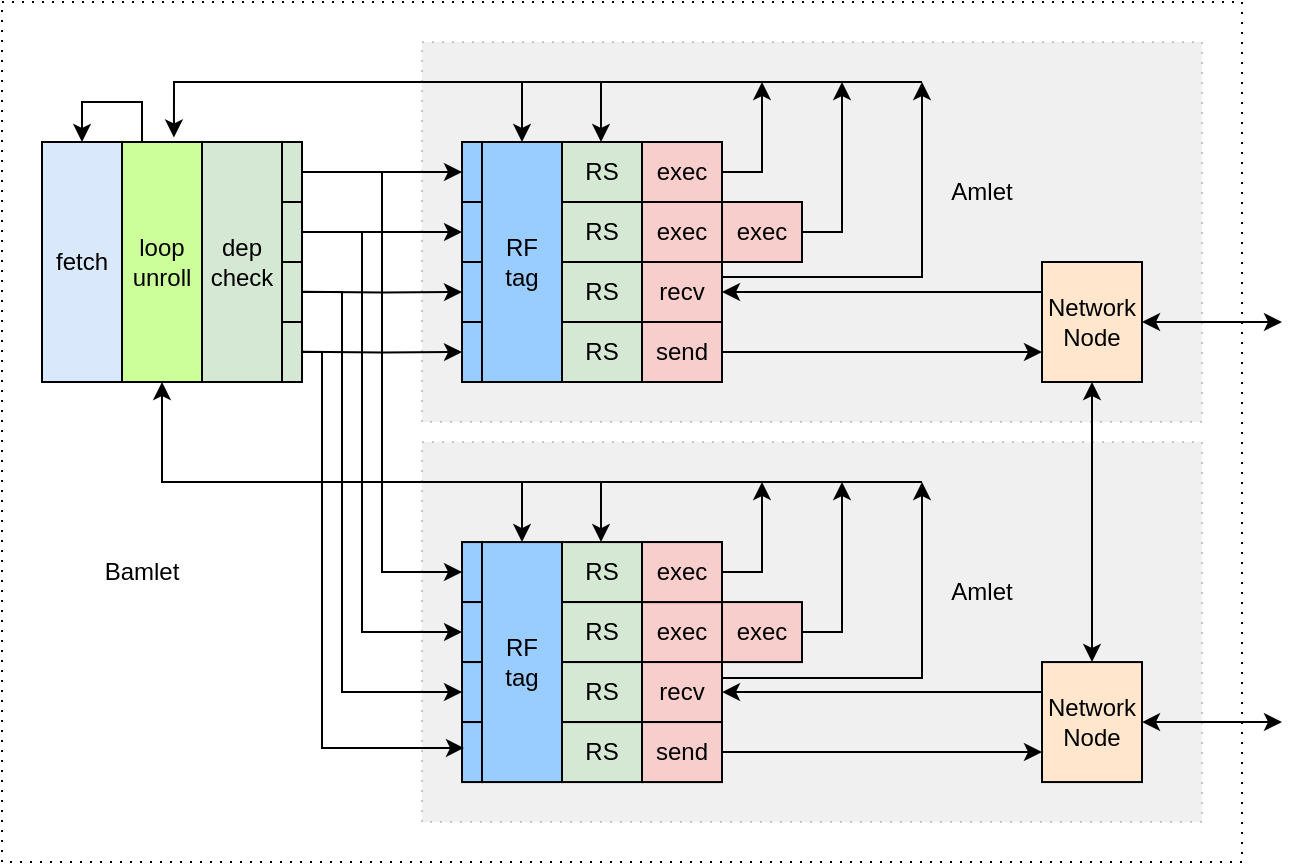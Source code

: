 <mxfile version="28.0.6">
  <diagram name="Page-1" id="RfI_85nFWLLvPub6RW3C">
    <mxGraphModel dx="1106" dy="727" grid="1" gridSize="10" guides="1" tooltips="1" connect="1" arrows="1" fold="1" page="1" pageScale="1" pageWidth="850" pageHeight="1100" math="0" shadow="0">
      <root>
        <mxCell id="0" />
        <mxCell id="1" parent="0" />
        <mxCell id="wRrmuo3cYaEEEW8ZbbO_-88" value="" style="rounded=0;whiteSpace=wrap;html=1;dashed=1;dashPattern=1 4;" vertex="1" parent="1">
          <mxGeometry x="100" y="50" width="620" height="430" as="geometry" />
        </mxCell>
        <mxCell id="wRrmuo3cYaEEEW8ZbbO_-86" value="" style="rounded=0;whiteSpace=wrap;html=1;fillColor=#B3B3B3;fontColor=#333333;strokeColor=#000000;dashed=1;dashPattern=1 4;opacity=20;" vertex="1" parent="1">
          <mxGeometry x="310" y="270.03" width="390" height="190" as="geometry" />
        </mxCell>
        <mxCell id="wRrmuo3cYaEEEW8ZbbO_-83" value="" style="rounded=0;whiteSpace=wrap;html=1;fillColor=#B3B3B3;fontColor=#333333;strokeColor=#000000;dashed=1;dashPattern=1 4;opacity=20;" vertex="1" parent="1">
          <mxGeometry x="310" y="70" width="390" height="190" as="geometry" />
        </mxCell>
        <mxCell id="wRrmuo3cYaEEEW8ZbbO_-2" value="fetch" style="rounded=0;whiteSpace=wrap;html=1;fillColor=#dae8fc;strokeColor=#000000;" vertex="1" parent="1">
          <mxGeometry x="120" y="120" width="40" height="120" as="geometry" />
        </mxCell>
        <mxCell id="wRrmuo3cYaEEEW8ZbbO_-3" value="loop&lt;br&gt;unroll" style="rounded=0;whiteSpace=wrap;html=1;fillColor=#CCFF99;" vertex="1" parent="1">
          <mxGeometry x="160" y="120" width="40" height="120" as="geometry" />
        </mxCell>
        <mxCell id="wRrmuo3cYaEEEW8ZbbO_-4" value="dep&lt;br&gt;check" style="rounded=0;whiteSpace=wrap;html=1;fillColor=#d5e8d4;strokeColor=#000000;" vertex="1" parent="1">
          <mxGeometry x="200" y="120" width="40" height="120" as="geometry" />
        </mxCell>
        <mxCell id="wRrmuo3cYaEEEW8ZbbO_-7" value="RF&lt;br&gt;tag" style="rounded=0;whiteSpace=wrap;html=1;fillColor=#99CCFF;" vertex="1" parent="1">
          <mxGeometry x="340" y="120" width="40" height="120" as="geometry" />
        </mxCell>
        <mxCell id="wRrmuo3cYaEEEW8ZbbO_-9" value="RS" style="rounded=0;whiteSpace=wrap;html=1;fillColor=#d5e8d4;strokeColor=#000000;" vertex="1" parent="1">
          <mxGeometry x="380" y="120" width="40" height="30" as="geometry" />
        </mxCell>
        <mxCell id="wRrmuo3cYaEEEW8ZbbO_-10" value="RS" style="rounded=0;whiteSpace=wrap;html=1;fillColor=#d5e8d4;strokeColor=#000000;" vertex="1" parent="1">
          <mxGeometry x="380" y="150" width="40" height="30" as="geometry" />
        </mxCell>
        <mxCell id="wRrmuo3cYaEEEW8ZbbO_-11" value="RS" style="rounded=0;whiteSpace=wrap;html=1;fillColor=#d5e8d4;strokeColor=#000000;" vertex="1" parent="1">
          <mxGeometry x="380" y="180" width="40" height="30" as="geometry" />
        </mxCell>
        <mxCell id="wRrmuo3cYaEEEW8ZbbO_-15" value="exec" style="rounded=0;whiteSpace=wrap;html=1;fillColor=#f8cecc;strokeColor=#000000;" vertex="1" parent="1">
          <mxGeometry x="420" y="120" width="40" height="30" as="geometry" />
        </mxCell>
        <mxCell id="wRrmuo3cYaEEEW8ZbbO_-16" value="exec" style="rounded=0;whiteSpace=wrap;html=1;fillColor=#f8cecc;strokeColor=#000000;" vertex="1" parent="1">
          <mxGeometry x="420" y="150" width="40" height="30" as="geometry" />
        </mxCell>
        <mxCell id="wRrmuo3cYaEEEW8ZbbO_-17" value="exec" style="rounded=0;whiteSpace=wrap;html=1;fillColor=#f8cecc;strokeColor=#000000;" vertex="1" parent="1">
          <mxGeometry x="460" y="150" width="40" height="30" as="geometry" />
        </mxCell>
        <mxCell id="wRrmuo3cYaEEEW8ZbbO_-18" value="recv" style="rounded=0;whiteSpace=wrap;html=1;fillColor=#f8cecc;strokeColor=#000000;" vertex="1" parent="1">
          <mxGeometry x="420" y="180" width="40" height="30" as="geometry" />
        </mxCell>
        <mxCell id="wRrmuo3cYaEEEW8ZbbO_-19" value="exec" style="rounded=0;whiteSpace=wrap;html=1;fillColor=#f8cecc;strokeColor=#000000;" vertex="1" parent="1">
          <mxGeometry x="420" y="120" width="40" height="30" as="geometry" />
        </mxCell>
        <mxCell id="wRrmuo3cYaEEEW8ZbbO_-22" value="" style="endArrow=classic;html=1;rounded=0;edgeStyle=orthogonalEdgeStyle;entryX=0.649;entryY=-0.019;entryDx=0;entryDy=0;entryPerimeter=0;" edge="1" parent="1" target="wRrmuo3cYaEEEW8ZbbO_-3">
          <mxGeometry width="50" height="50" relative="1" as="geometry">
            <mxPoint x="560" y="90" as="sourcePoint" />
            <mxPoint x="100" y="100" as="targetPoint" />
            <Array as="points">
              <mxPoint x="186" y="90" />
            </Array>
          </mxGeometry>
        </mxCell>
        <mxCell id="wRrmuo3cYaEEEW8ZbbO_-24" value="" style="endArrow=classic;html=1;rounded=0;edgeStyle=orthogonalEdgeStyle;exitX=1;exitY=0.5;exitDx=0;exitDy=0;" edge="1" parent="1" source="wRrmuo3cYaEEEW8ZbbO_-19">
          <mxGeometry width="50" height="50" relative="1" as="geometry">
            <mxPoint x="420" y="400" as="sourcePoint" />
            <mxPoint x="480" y="90" as="targetPoint" />
            <Array as="points">
              <mxPoint x="480" y="135" />
              <mxPoint x="480" y="110" />
            </Array>
          </mxGeometry>
        </mxCell>
        <mxCell id="wRrmuo3cYaEEEW8ZbbO_-25" value="" style="endArrow=classic;html=1;rounded=0;edgeStyle=orthogonalEdgeStyle;exitX=1;exitY=0.5;exitDx=0;exitDy=0;" edge="1" parent="1">
          <mxGeometry width="50" height="50" relative="1" as="geometry">
            <mxPoint x="500" y="165" as="sourcePoint" />
            <mxPoint x="520" y="90" as="targetPoint" />
            <Array as="points">
              <mxPoint x="520" y="165" />
            </Array>
          </mxGeometry>
        </mxCell>
        <mxCell id="wRrmuo3cYaEEEW8ZbbO_-26" value="" style="endArrow=classic;html=1;rounded=0;edgeStyle=orthogonalEdgeStyle;exitX=1;exitY=0.25;exitDx=0;exitDy=0;" edge="1" parent="1" source="wRrmuo3cYaEEEW8ZbbO_-18">
          <mxGeometry width="50" height="50" relative="1" as="geometry">
            <mxPoint x="540" y="195" as="sourcePoint" />
            <mxPoint x="560" y="90" as="targetPoint" />
            <Array as="points">
              <mxPoint x="560" y="188" />
            </Array>
          </mxGeometry>
        </mxCell>
        <mxCell id="wRrmuo3cYaEEEW8ZbbO_-27" value="" style="endArrow=classic;html=1;rounded=0;entryX=0.5;entryY=0;entryDx=0;entryDy=0;" edge="1" parent="1" target="wRrmuo3cYaEEEW8ZbbO_-7">
          <mxGeometry width="50" height="50" relative="1" as="geometry">
            <mxPoint x="360" y="90" as="sourcePoint" />
            <mxPoint x="470" y="350" as="targetPoint" />
          </mxGeometry>
        </mxCell>
        <mxCell id="wRrmuo3cYaEEEW8ZbbO_-28" value="" style="endArrow=classic;html=1;rounded=0;entryX=0.5;entryY=0;entryDx=0;entryDy=0;" edge="1" parent="1">
          <mxGeometry width="50" height="50" relative="1" as="geometry">
            <mxPoint x="399.5" y="90" as="sourcePoint" />
            <mxPoint x="399.5" y="120" as="targetPoint" />
          </mxGeometry>
        </mxCell>
        <mxCell id="wRrmuo3cYaEEEW8ZbbO_-29" value="RS" style="rounded=0;whiteSpace=wrap;html=1;fillColor=#d5e8d4;strokeColor=#000000;" vertex="1" parent="1">
          <mxGeometry x="380" y="210" width="40" height="30" as="geometry" />
        </mxCell>
        <mxCell id="wRrmuo3cYaEEEW8ZbbO_-30" value="send" style="rounded=0;whiteSpace=wrap;html=1;fillColor=#f8cecc;strokeColor=#000000;" vertex="1" parent="1">
          <mxGeometry x="420" y="210" width="40" height="30" as="geometry" />
        </mxCell>
        <mxCell id="wRrmuo3cYaEEEW8ZbbO_-31" value="Network&lt;br&gt;Node" style="rounded=0;whiteSpace=wrap;html=1;fillColor=#ffe6cc;strokeColor=#000000;" vertex="1" parent="1">
          <mxGeometry x="620" y="180" width="50" height="60" as="geometry" />
        </mxCell>
        <mxCell id="wRrmuo3cYaEEEW8ZbbO_-32" value="" style="endArrow=classic;html=1;rounded=0;entryX=1;entryY=0.5;entryDx=0;entryDy=0;exitX=0;exitY=0.25;exitDx=0;exitDy=0;" edge="1" parent="1" source="wRrmuo3cYaEEEW8ZbbO_-31" target="wRrmuo3cYaEEEW8ZbbO_-18">
          <mxGeometry width="50" height="50" relative="1" as="geometry">
            <mxPoint x="618" y="195" as="sourcePoint" />
            <mxPoint x="470" y="350" as="targetPoint" />
          </mxGeometry>
        </mxCell>
        <mxCell id="wRrmuo3cYaEEEW8ZbbO_-33" value="" style="endArrow=classic;html=1;rounded=0;entryX=0;entryY=0.75;entryDx=0;entryDy=0;exitX=1;exitY=0.5;exitDx=0;exitDy=0;" edge="1" parent="1" source="wRrmuo3cYaEEEW8ZbbO_-30" target="wRrmuo3cYaEEEW8ZbbO_-31">
          <mxGeometry width="50" height="50" relative="1" as="geometry">
            <mxPoint x="670" y="370" as="sourcePoint" />
            <mxPoint x="512" y="369" as="targetPoint" />
          </mxGeometry>
        </mxCell>
        <mxCell id="wRrmuo3cYaEEEW8ZbbO_-34" value="exec" style="rounded=0;whiteSpace=wrap;html=1;fillColor=#f8cecc;strokeColor=#000000;" vertex="1" parent="1">
          <mxGeometry x="420" y="320.03" width="40" height="30" as="geometry" />
        </mxCell>
        <mxCell id="wRrmuo3cYaEEEW8ZbbO_-35" value="exec" style="rounded=0;whiteSpace=wrap;html=1;fillColor=#f8cecc;strokeColor=#000000;" vertex="1" parent="1">
          <mxGeometry x="420" y="350.03" width="40" height="30" as="geometry" />
        </mxCell>
        <mxCell id="wRrmuo3cYaEEEW8ZbbO_-36" value="exec" style="rounded=0;whiteSpace=wrap;html=1;fillColor=#f8cecc;strokeColor=#000000;" vertex="1" parent="1">
          <mxGeometry x="460" y="350.03" width="40" height="30" as="geometry" />
        </mxCell>
        <mxCell id="wRrmuo3cYaEEEW8ZbbO_-37" value="recv" style="rounded=0;whiteSpace=wrap;html=1;fillColor=#f8cecc;strokeColor=#000000;" vertex="1" parent="1">
          <mxGeometry x="420" y="380.03" width="40" height="30" as="geometry" />
        </mxCell>
        <mxCell id="wRrmuo3cYaEEEW8ZbbO_-38" value="exec" style="rounded=0;whiteSpace=wrap;html=1;fillColor=#f8cecc;strokeColor=#000000;" vertex="1" parent="1">
          <mxGeometry x="420" y="320.03" width="40" height="30" as="geometry" />
        </mxCell>
        <mxCell id="wRrmuo3cYaEEEW8ZbbO_-42" value="send" style="rounded=0;whiteSpace=wrap;html=1;fillColor=#f8cecc;strokeColor=#000000;" vertex="1" parent="1">
          <mxGeometry x="420" y="410.03" width="40" height="30" as="geometry" />
        </mxCell>
        <mxCell id="wRrmuo3cYaEEEW8ZbbO_-43" value="Network&lt;br&gt;Node" style="rounded=0;whiteSpace=wrap;html=1;fillColor=#ffe6cc;strokeColor=#000000;" vertex="1" parent="1">
          <mxGeometry x="620" y="380.03" width="50" height="60" as="geometry" />
        </mxCell>
        <mxCell id="wRrmuo3cYaEEEW8ZbbO_-44" value="" style="endArrow=classic;html=1;rounded=0;entryX=1;entryY=0.5;entryDx=0;entryDy=0;exitX=0;exitY=0.25;exitDx=0;exitDy=0;" edge="1" parent="1" source="wRrmuo3cYaEEEW8ZbbO_-43" target="wRrmuo3cYaEEEW8ZbbO_-37">
          <mxGeometry width="50" height="50" relative="1" as="geometry">
            <mxPoint x="618" y="395.03" as="sourcePoint" />
            <mxPoint x="470" y="550.03" as="targetPoint" />
          </mxGeometry>
        </mxCell>
        <mxCell id="wRrmuo3cYaEEEW8ZbbO_-45" value="" style="endArrow=classic;html=1;rounded=0;entryX=0;entryY=0.75;entryDx=0;entryDy=0;exitX=1;exitY=0.5;exitDx=0;exitDy=0;" edge="1" parent="1" source="wRrmuo3cYaEEEW8ZbbO_-42" target="wRrmuo3cYaEEEW8ZbbO_-43">
          <mxGeometry width="50" height="50" relative="1" as="geometry">
            <mxPoint x="670" y="570.03" as="sourcePoint" />
            <mxPoint x="512" y="569.03" as="targetPoint" />
          </mxGeometry>
        </mxCell>
        <mxCell id="wRrmuo3cYaEEEW8ZbbO_-46" value="RF&lt;br&gt;tag" style="rounded=0;whiteSpace=wrap;html=1;fillColor=#99CCFF;" vertex="1" parent="1">
          <mxGeometry x="340" y="320.03" width="40" height="120" as="geometry" />
        </mxCell>
        <mxCell id="wRrmuo3cYaEEEW8ZbbO_-47" value="RS" style="rounded=0;whiteSpace=wrap;html=1;fillColor=#d5e8d4;strokeColor=#000000;" vertex="1" parent="1">
          <mxGeometry x="380" y="320.03" width="40" height="30" as="geometry" />
        </mxCell>
        <mxCell id="wRrmuo3cYaEEEW8ZbbO_-48" value="RS" style="rounded=0;whiteSpace=wrap;html=1;fillColor=#d5e8d4;strokeColor=#000000;" vertex="1" parent="1">
          <mxGeometry x="380" y="350.03" width="40" height="30" as="geometry" />
        </mxCell>
        <mxCell id="wRrmuo3cYaEEEW8ZbbO_-49" value="RS" style="rounded=0;whiteSpace=wrap;html=1;fillColor=#d5e8d4;strokeColor=#000000;" vertex="1" parent="1">
          <mxGeometry x="380" y="380.03" width="40" height="30" as="geometry" />
        </mxCell>
        <mxCell id="wRrmuo3cYaEEEW8ZbbO_-50" value="RS" style="rounded=0;whiteSpace=wrap;html=1;fillColor=#d5e8d4;strokeColor=#000000;" vertex="1" parent="1">
          <mxGeometry x="380" y="410.03" width="40" height="30" as="geometry" />
        </mxCell>
        <mxCell id="wRrmuo3cYaEEEW8ZbbO_-51" value="" style="endArrow=classic;html=1;rounded=0;edgeStyle=orthogonalEdgeStyle;" edge="1" parent="1">
          <mxGeometry width="50" height="50" relative="1" as="geometry">
            <mxPoint x="560" y="290" as="sourcePoint" />
            <mxPoint x="180" y="240" as="targetPoint" />
            <Array as="points">
              <mxPoint x="180" y="290" />
            </Array>
          </mxGeometry>
        </mxCell>
        <mxCell id="wRrmuo3cYaEEEW8ZbbO_-52" value="" style="endArrow=classic;html=1;rounded=0;entryX=0.5;entryY=0;entryDx=0;entryDy=0;" edge="1" parent="1">
          <mxGeometry width="50" height="50" relative="1" as="geometry">
            <mxPoint x="360" y="290.03" as="sourcePoint" />
            <mxPoint x="360" y="320.03" as="targetPoint" />
          </mxGeometry>
        </mxCell>
        <mxCell id="wRrmuo3cYaEEEW8ZbbO_-53" value="" style="endArrow=classic;html=1;rounded=0;entryX=0.5;entryY=0;entryDx=0;entryDy=0;fillColor=#d5e8d4;strokeColor=#000000;" edge="1" parent="1">
          <mxGeometry width="50" height="50" relative="1" as="geometry">
            <mxPoint x="399.5" y="290.03" as="sourcePoint" />
            <mxPoint x="399.5" y="320.03" as="targetPoint" />
          </mxGeometry>
        </mxCell>
        <mxCell id="wRrmuo3cYaEEEW8ZbbO_-54" value="" style="endArrow=classic;html=1;rounded=0;edgeStyle=orthogonalEdgeStyle;entryX=0.649;entryY=-0.019;entryDx=0;entryDy=0;entryPerimeter=0;exitX=0.25;exitY=0;exitDx=0;exitDy=0;" edge="1" parent="1" source="wRrmuo3cYaEEEW8ZbbO_-3">
          <mxGeometry width="50" height="50" relative="1" as="geometry">
            <mxPoint x="494" y="92" as="sourcePoint" />
            <mxPoint x="140" y="120" as="targetPoint" />
            <Array as="points">
              <mxPoint x="170" y="100" />
              <mxPoint x="140" y="100" />
            </Array>
          </mxGeometry>
        </mxCell>
        <mxCell id="wRrmuo3cYaEEEW8ZbbO_-55" value="" style="endArrow=classic;startArrow=classic;html=1;rounded=0;entryX=0.5;entryY=1;entryDx=0;entryDy=0;fillColor=#ffe6cc;strokeColor=#000000;" edge="1" parent="1" target="wRrmuo3cYaEEEW8ZbbO_-31">
          <mxGeometry width="50" height="50" relative="1" as="geometry">
            <mxPoint x="645" y="380" as="sourcePoint" />
            <mxPoint x="645" y="270.0" as="targetPoint" />
          </mxGeometry>
        </mxCell>
        <mxCell id="wRrmuo3cYaEEEW8ZbbO_-56" value="" style="endArrow=classic;startArrow=classic;html=1;rounded=0;entryX=1;entryY=0.5;entryDx=0;entryDy=0;" edge="1" parent="1" target="wRrmuo3cYaEEEW8ZbbO_-31">
          <mxGeometry width="50" height="50" relative="1" as="geometry">
            <mxPoint x="740" y="210" as="sourcePoint" />
            <mxPoint x="720" y="220" as="targetPoint" />
          </mxGeometry>
        </mxCell>
        <mxCell id="wRrmuo3cYaEEEW8ZbbO_-57" value="" style="endArrow=classic;startArrow=classic;html=1;rounded=0;entryX=1;entryY=0.5;entryDx=0;entryDy=0;" edge="1" parent="1">
          <mxGeometry width="50" height="50" relative="1" as="geometry">
            <mxPoint x="740" y="410.03" as="sourcePoint" />
            <mxPoint x="670" y="410.03" as="targetPoint" />
          </mxGeometry>
        </mxCell>
        <mxCell id="wRrmuo3cYaEEEW8ZbbO_-58" value="" style="endArrow=classic;html=1;rounded=0;edgeStyle=orthogonalEdgeStyle;exitX=1;exitY=0.5;exitDx=0;exitDy=0;fillColor=#f8cecc;strokeColor=#000000;" edge="1" parent="1">
          <mxGeometry width="50" height="50" relative="1" as="geometry">
            <mxPoint x="460" y="335" as="sourcePoint" />
            <mxPoint x="480" y="290" as="targetPoint" />
            <Array as="points">
              <mxPoint x="480" y="335" />
              <mxPoint x="480" y="310" />
            </Array>
          </mxGeometry>
        </mxCell>
        <mxCell id="wRrmuo3cYaEEEW8ZbbO_-59" value="" style="endArrow=classic;html=1;rounded=0;edgeStyle=orthogonalEdgeStyle;exitX=1;exitY=0.5;exitDx=0;exitDy=0;" edge="1" parent="1">
          <mxGeometry width="50" height="50" relative="1" as="geometry">
            <mxPoint x="500" y="365" as="sourcePoint" />
            <mxPoint x="520" y="290" as="targetPoint" />
            <Array as="points">
              <mxPoint x="520" y="365" />
            </Array>
          </mxGeometry>
        </mxCell>
        <mxCell id="wRrmuo3cYaEEEW8ZbbO_-60" value="" style="endArrow=classic;html=1;rounded=0;edgeStyle=orthogonalEdgeStyle;exitX=1;exitY=0.25;exitDx=0;exitDy=0;" edge="1" parent="1">
          <mxGeometry width="50" height="50" relative="1" as="geometry">
            <mxPoint x="460" y="388" as="sourcePoint" />
            <mxPoint x="560" y="290" as="targetPoint" />
            <Array as="points">
              <mxPoint x="560" y="388" />
            </Array>
          </mxGeometry>
        </mxCell>
        <mxCell id="wRrmuo3cYaEEEW8ZbbO_-61" value="" style="endArrow=classic;html=1;rounded=0;edgeStyle=orthogonalEdgeStyle;exitX=1;exitY=0.5;exitDx=0;exitDy=0;entryX=0;entryY=0.5;entryDx=0;entryDy=0;" edge="1" parent="1" source="wRrmuo3cYaEEEW8ZbbO_-62" target="wRrmuo3cYaEEEW8ZbbO_-67">
          <mxGeometry width="50" height="50" relative="1" as="geometry">
            <mxPoint x="260" y="135" as="sourcePoint" />
            <mxPoint x="280" y="90" as="targetPoint" />
            <Array as="points" />
          </mxGeometry>
        </mxCell>
        <mxCell id="wRrmuo3cYaEEEW8ZbbO_-62" value="" style="rounded=0;whiteSpace=wrap;html=1;fillColor=#d5e8d4;strokeColor=#000000;" vertex="1" parent="1">
          <mxGeometry x="240" y="120" width="10" height="30" as="geometry" />
        </mxCell>
        <mxCell id="wRrmuo3cYaEEEW8ZbbO_-64" value="" style="rounded=0;whiteSpace=wrap;html=1;fillColor=#d5e8d4;strokeColor=#000000;" vertex="1" parent="1">
          <mxGeometry x="240" y="150" width="10" height="30" as="geometry" />
        </mxCell>
        <mxCell id="wRrmuo3cYaEEEW8ZbbO_-65" value="" style="rounded=0;whiteSpace=wrap;html=1;fillColor=#d5e8d4;strokeColor=#000000;" vertex="1" parent="1">
          <mxGeometry x="240" y="180" width="10" height="30" as="geometry" />
        </mxCell>
        <mxCell id="wRrmuo3cYaEEEW8ZbbO_-66" value="" style="rounded=0;whiteSpace=wrap;html=1;fillColor=#d5e8d4;strokeColor=#000000;" vertex="1" parent="1">
          <mxGeometry x="240" y="210" width="10" height="30" as="geometry" />
        </mxCell>
        <mxCell id="wRrmuo3cYaEEEW8ZbbO_-67" value="" style="rounded=0;whiteSpace=wrap;html=1;fillColor=#99CCFF;strokeColor=#000000;" vertex="1" parent="1">
          <mxGeometry x="330" y="120" width="10" height="30" as="geometry" />
        </mxCell>
        <mxCell id="wRrmuo3cYaEEEW8ZbbO_-68" value="" style="rounded=0;whiteSpace=wrap;html=1;fillColor=#99CCFF;strokeColor=#000000;" vertex="1" parent="1">
          <mxGeometry x="330" y="150" width="10" height="30" as="geometry" />
        </mxCell>
        <mxCell id="wRrmuo3cYaEEEW8ZbbO_-69" value="" style="rounded=0;whiteSpace=wrap;html=1;fillColor=#99CCFF;strokeColor=#000000;" vertex="1" parent="1">
          <mxGeometry x="330" y="180" width="10" height="30" as="geometry" />
        </mxCell>
        <mxCell id="wRrmuo3cYaEEEW8ZbbO_-70" value="" style="rounded=0;whiteSpace=wrap;html=1;fillColor=#99CCFF;strokeColor=#000000;" vertex="1" parent="1">
          <mxGeometry x="330" y="210" width="10" height="30" as="geometry" />
        </mxCell>
        <mxCell id="wRrmuo3cYaEEEW8ZbbO_-71" value="" style="rounded=0;whiteSpace=wrap;html=1;fillColor=#99CCFF;strokeColor=#000000;" vertex="1" parent="1">
          <mxGeometry x="330" y="320.03" width="10" height="30" as="geometry" />
        </mxCell>
        <mxCell id="wRrmuo3cYaEEEW8ZbbO_-72" value="" style="rounded=0;whiteSpace=wrap;html=1;fillColor=#99CCFF;strokeColor=#000000;" vertex="1" parent="1">
          <mxGeometry x="330" y="350.03" width="10" height="30" as="geometry" />
        </mxCell>
        <mxCell id="wRrmuo3cYaEEEW8ZbbO_-73" value="" style="rounded=0;whiteSpace=wrap;html=1;fillColor=#99CCFF;strokeColor=#000000;" vertex="1" parent="1">
          <mxGeometry x="330" y="380.03" width="10" height="30" as="geometry" />
        </mxCell>
        <mxCell id="wRrmuo3cYaEEEW8ZbbO_-74" value="" style="rounded=0;whiteSpace=wrap;html=1;fillColor=#99CCFF;strokeColor=#000000;" vertex="1" parent="1">
          <mxGeometry x="330" y="410.03" width="10" height="30" as="geometry" />
        </mxCell>
        <mxCell id="wRrmuo3cYaEEEW8ZbbO_-75" value="" style="endArrow=classic;html=1;rounded=0;edgeStyle=orthogonalEdgeStyle;exitX=1;exitY=0.5;exitDx=0;exitDy=0;entryX=0;entryY=0.5;entryDx=0;entryDy=0;" edge="1" parent="1" source="wRrmuo3cYaEEEW8ZbbO_-62" target="wRrmuo3cYaEEEW8ZbbO_-71">
          <mxGeometry width="50" height="50" relative="1" as="geometry">
            <mxPoint x="250" y="160" as="sourcePoint" />
            <mxPoint x="310" y="160" as="targetPoint" />
            <Array as="points">
              <mxPoint x="290" y="135" />
              <mxPoint x="290" y="335" />
            </Array>
          </mxGeometry>
        </mxCell>
        <mxCell id="wRrmuo3cYaEEEW8ZbbO_-76" value="" style="endArrow=classic;html=1;rounded=0;edgeStyle=orthogonalEdgeStyle;entryX=0;entryY=0.5;entryDx=0;entryDy=0;exitX=1;exitY=0.5;exitDx=0;exitDy=0;" edge="1" parent="1" source="wRrmuo3cYaEEEW8ZbbO_-64" target="wRrmuo3cYaEEEW8ZbbO_-68">
          <mxGeometry width="50" height="50" relative="1" as="geometry">
            <mxPoint x="270" y="190" as="sourcePoint" />
            <mxPoint x="310" y="170" as="targetPoint" />
            <Array as="points">
              <mxPoint x="280" y="165" />
              <mxPoint x="280" y="165" />
            </Array>
          </mxGeometry>
        </mxCell>
        <mxCell id="wRrmuo3cYaEEEW8ZbbO_-77" value="" style="endArrow=classic;html=1;rounded=0;edgeStyle=orthogonalEdgeStyle;exitX=1;exitY=0.5;exitDx=0;exitDy=0;entryX=0;entryY=0.5;entryDx=0;entryDy=0;" edge="1" parent="1" source="wRrmuo3cYaEEEW8ZbbO_-64" target="wRrmuo3cYaEEEW8ZbbO_-72">
          <mxGeometry width="50" height="50" relative="1" as="geometry">
            <mxPoint x="250" y="160" as="sourcePoint" />
            <mxPoint x="310" y="330" as="targetPoint" />
            <Array as="points">
              <mxPoint x="280" y="165" />
              <mxPoint x="280" y="365" />
            </Array>
          </mxGeometry>
        </mxCell>
        <mxCell id="wRrmuo3cYaEEEW8ZbbO_-78" value="" style="endArrow=classic;html=1;rounded=0;edgeStyle=orthogonalEdgeStyle;entryX=0;entryY=0.5;entryDx=0;entryDy=0;exitX=1;exitY=0.5;exitDx=0;exitDy=0;" edge="1" parent="1" target="wRrmuo3cYaEEEW8ZbbO_-69">
          <mxGeometry width="50" height="50" relative="1" as="geometry">
            <mxPoint x="250" y="194.83" as="sourcePoint" />
            <mxPoint x="310" y="194.83" as="targetPoint" />
            <Array as="points" />
          </mxGeometry>
        </mxCell>
        <mxCell id="wRrmuo3cYaEEEW8ZbbO_-79" value="" style="endArrow=classic;html=1;rounded=0;edgeStyle=orthogonalEdgeStyle;entryX=0;entryY=0.5;entryDx=0;entryDy=0;exitX=1;exitY=0.5;exitDx=0;exitDy=0;" edge="1" parent="1" target="wRrmuo3cYaEEEW8ZbbO_-70">
          <mxGeometry width="50" height="50" relative="1" as="geometry">
            <mxPoint x="250" y="224.83" as="sourcePoint" />
            <mxPoint x="310" y="224.83" as="targetPoint" />
            <Array as="points" />
          </mxGeometry>
        </mxCell>
        <mxCell id="wRrmuo3cYaEEEW8ZbbO_-80" value="" style="endArrow=classic;html=1;rounded=0;edgeStyle=orthogonalEdgeStyle;entryX=0;entryY=0.5;entryDx=0;entryDy=0;exitX=1;exitY=0.5;exitDx=0;exitDy=0;" edge="1" parent="1" source="wRrmuo3cYaEEEW8ZbbO_-65" target="wRrmuo3cYaEEEW8ZbbO_-73">
          <mxGeometry width="50" height="50" relative="1" as="geometry">
            <mxPoint x="270" y="180" as="sourcePoint" />
            <mxPoint x="310" y="365" as="targetPoint" />
            <Array as="points">
              <mxPoint x="270" y="195" />
              <mxPoint x="270" y="395" />
            </Array>
          </mxGeometry>
        </mxCell>
        <mxCell id="wRrmuo3cYaEEEW8ZbbO_-81" value="" style="endArrow=classic;html=1;rounded=0;edgeStyle=orthogonalEdgeStyle;entryX=0.1;entryY=0.432;entryDx=0;entryDy=0;exitX=1;exitY=0.5;exitDx=0;exitDy=0;entryPerimeter=0;" edge="1" parent="1" source="wRrmuo3cYaEEEW8ZbbO_-66" target="wRrmuo3cYaEEEW8ZbbO_-74">
          <mxGeometry width="50" height="50" relative="1" as="geometry">
            <mxPoint x="240" y="230" as="sourcePoint" />
            <mxPoint x="300" y="400" as="targetPoint" />
            <Array as="points">
              <mxPoint x="260" y="225" />
              <mxPoint x="260" y="423" />
            </Array>
          </mxGeometry>
        </mxCell>
        <mxCell id="wRrmuo3cYaEEEW8ZbbO_-85" value="Amlet" style="text;html=1;align=center;verticalAlign=middle;whiteSpace=wrap;rounded=0;" vertex="1" parent="1">
          <mxGeometry x="560" y="130" width="60" height="30" as="geometry" />
        </mxCell>
        <mxCell id="wRrmuo3cYaEEEW8ZbbO_-87" value="Amlet" style="text;html=1;align=center;verticalAlign=middle;whiteSpace=wrap;rounded=0;" vertex="1" parent="1">
          <mxGeometry x="560" y="330" width="60" height="30" as="geometry" />
        </mxCell>
        <mxCell id="wRrmuo3cYaEEEW8ZbbO_-90" value="Bamlet" style="text;html=1;align=center;verticalAlign=middle;whiteSpace=wrap;rounded=0;" vertex="1" parent="1">
          <mxGeometry x="140" y="320.03" width="60" height="30" as="geometry" />
        </mxCell>
      </root>
    </mxGraphModel>
  </diagram>
</mxfile>
